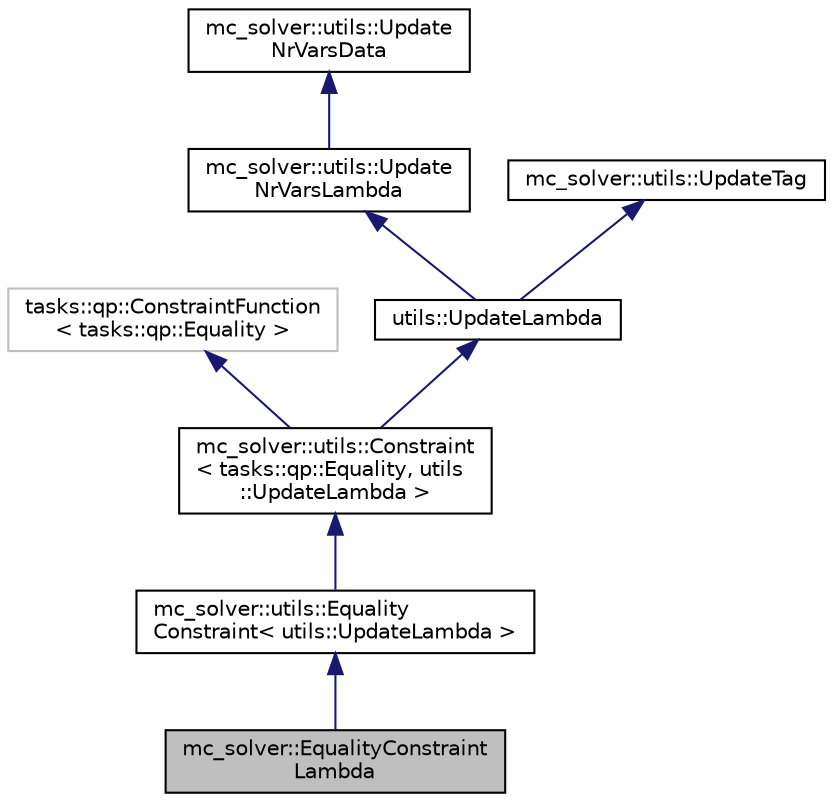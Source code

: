 digraph "mc_solver::EqualityConstraintLambda"
{
 // INTERACTIVE_SVG=YES
  edge [fontname="Helvetica",fontsize="10",labelfontname="Helvetica",labelfontsize="10"];
  node [fontname="Helvetica",fontsize="10",shape=record];
  Node8 [label="mc_solver::EqualityConstraint\lLambda",height=0.2,width=0.4,color="black", fillcolor="grey75", style="filled", fontcolor="black"];
  Node9 -> Node8 [dir="back",color="midnightblue",fontsize="10",style="solid",fontname="Helvetica"];
  Node9 [label="mc_solver::utils::Equality\lConstraint\< utils::UpdateLambda \>",height=0.2,width=0.4,color="black", fillcolor="white", style="filled",URL="$structmc__solver_1_1utils_1_1EqualityConstraint.html"];
  Node10 -> Node9 [dir="back",color="midnightblue",fontsize="10",style="solid",fontname="Helvetica"];
  Node10 [label="mc_solver::utils::Constraint\l\< tasks::qp::Equality, utils\l::UpdateLambda \>",height=0.2,width=0.4,color="black", fillcolor="white", style="filled",URL="$structmc__solver_1_1utils_1_1Constraint.html"];
  Node11 -> Node10 [dir="back",color="midnightblue",fontsize="10",style="solid",fontname="Helvetica"];
  Node11 [label="tasks::qp::ConstraintFunction\l\< tasks::qp::Equality \>",height=0.2,width=0.4,color="grey75", fillcolor="white", style="filled"];
  Node12 -> Node10 [dir="back",color="midnightblue",fontsize="10",style="solid",fontname="Helvetica"];
  Node12 [label="utils::UpdateLambda",height=0.2,width=0.4,color="black", fillcolor="white", style="filled",URL="$structmc__solver_1_1utils_1_1Update.html"];
  Node13 -> Node12 [dir="back",color="midnightblue",fontsize="10",style="solid",fontname="Helvetica"];
  Node13 [label="mc_solver::utils::Update\lNrVarsLambda",height=0.2,width=0.4,color="black", fillcolor="white", style="filled",URL="$structmc__solver_1_1utils_1_1UpdateNrVarsLambda.html"];
  Node14 -> Node13 [dir="back",color="midnightblue",fontsize="10",style="solid",fontname="Helvetica"];
  Node14 [label="mc_solver::utils::Update\lNrVarsData",height=0.2,width=0.4,color="black", fillcolor="white", style="filled",URL="$structmc__solver_1_1utils_1_1UpdateNrVarsData.html"];
  Node15 -> Node12 [dir="back",color="midnightblue",fontsize="10",style="solid",fontname="Helvetica"];
  Node15 [label="mc_solver::utils::UpdateTag",height=0.2,width=0.4,color="black", fillcolor="white", style="filled",URL="$structmc__solver_1_1utils_1_1UpdateTag.html"];
}

